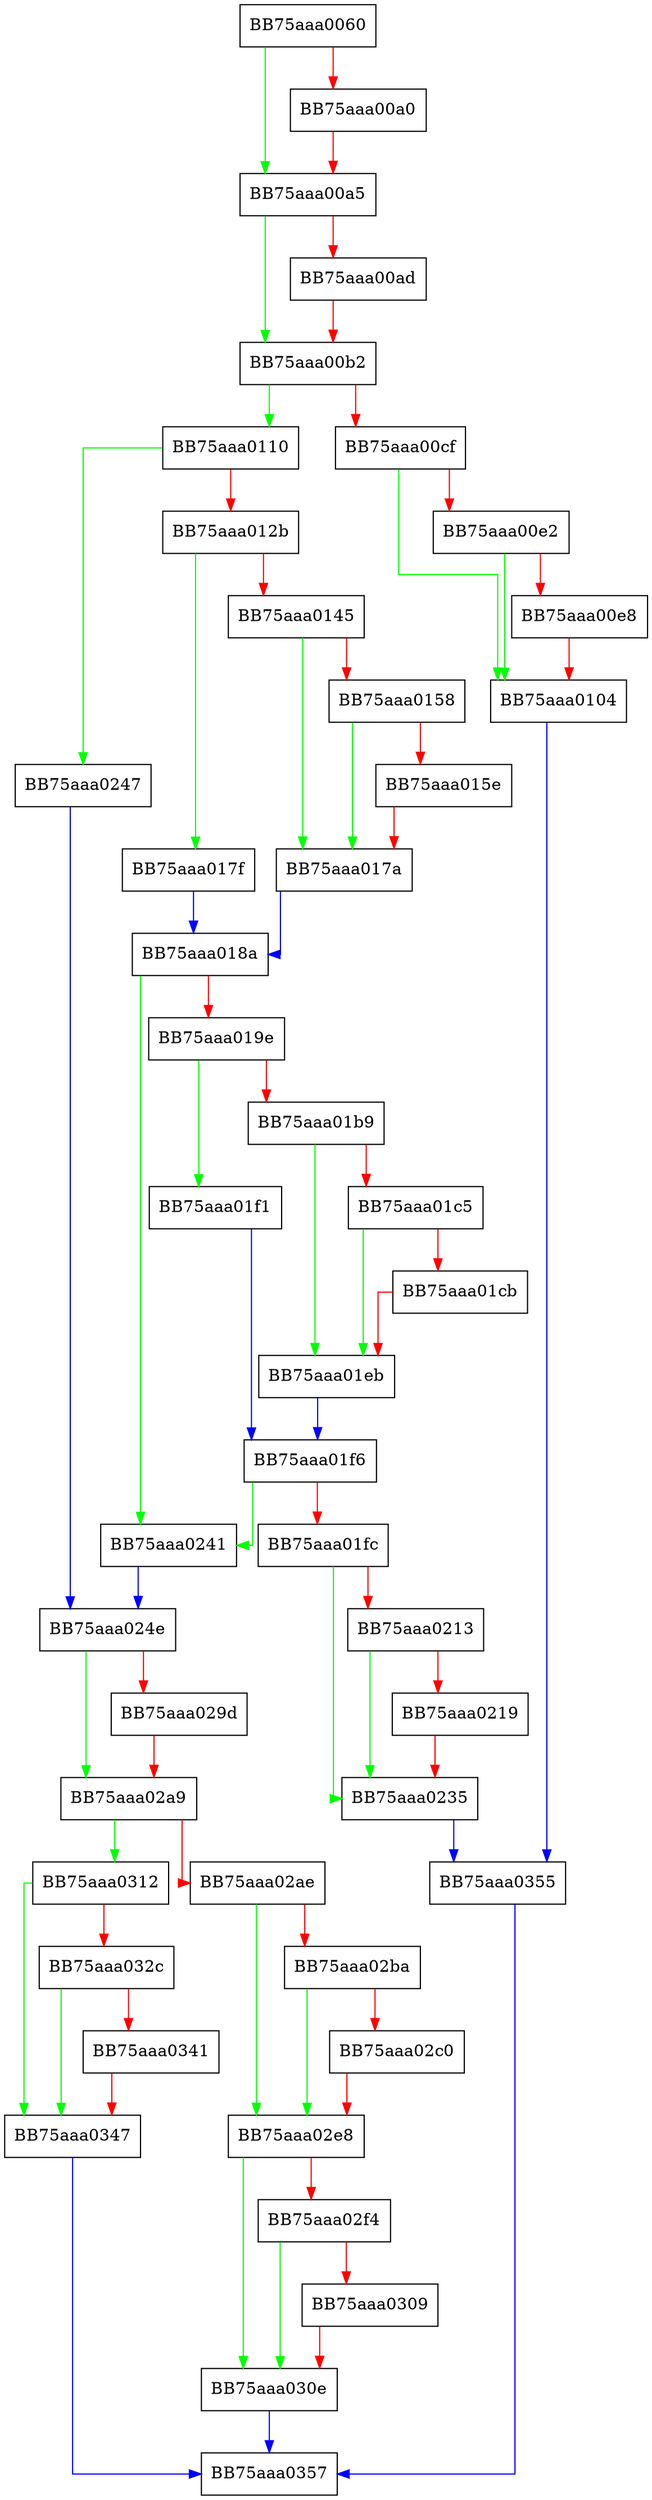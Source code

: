 digraph RpfAPI_ReadSector {
  node [shape="box"];
  graph [splines=ortho];
  BB75aaa0060 -> BB75aaa00a5 [color="green"];
  BB75aaa0060 -> BB75aaa00a0 [color="red"];
  BB75aaa00a0 -> BB75aaa00a5 [color="red"];
  BB75aaa00a5 -> BB75aaa00b2 [color="green"];
  BB75aaa00a5 -> BB75aaa00ad [color="red"];
  BB75aaa00ad -> BB75aaa00b2 [color="red"];
  BB75aaa00b2 -> BB75aaa0110 [color="green"];
  BB75aaa00b2 -> BB75aaa00cf [color="red"];
  BB75aaa00cf -> BB75aaa0104 [color="green"];
  BB75aaa00cf -> BB75aaa00e2 [color="red"];
  BB75aaa00e2 -> BB75aaa0104 [color="green"];
  BB75aaa00e2 -> BB75aaa00e8 [color="red"];
  BB75aaa00e8 -> BB75aaa0104 [color="red"];
  BB75aaa0104 -> BB75aaa0355 [color="blue"];
  BB75aaa0110 -> BB75aaa0247 [color="green"];
  BB75aaa0110 -> BB75aaa012b [color="red"];
  BB75aaa012b -> BB75aaa017f [color="green"];
  BB75aaa012b -> BB75aaa0145 [color="red"];
  BB75aaa0145 -> BB75aaa017a [color="green"];
  BB75aaa0145 -> BB75aaa0158 [color="red"];
  BB75aaa0158 -> BB75aaa017a [color="green"];
  BB75aaa0158 -> BB75aaa015e [color="red"];
  BB75aaa015e -> BB75aaa017a [color="red"];
  BB75aaa017a -> BB75aaa018a [color="blue"];
  BB75aaa017f -> BB75aaa018a [color="blue"];
  BB75aaa018a -> BB75aaa0241 [color="green"];
  BB75aaa018a -> BB75aaa019e [color="red"];
  BB75aaa019e -> BB75aaa01f1 [color="green"];
  BB75aaa019e -> BB75aaa01b9 [color="red"];
  BB75aaa01b9 -> BB75aaa01eb [color="green"];
  BB75aaa01b9 -> BB75aaa01c5 [color="red"];
  BB75aaa01c5 -> BB75aaa01eb [color="green"];
  BB75aaa01c5 -> BB75aaa01cb [color="red"];
  BB75aaa01cb -> BB75aaa01eb [color="red"];
  BB75aaa01eb -> BB75aaa01f6 [color="blue"];
  BB75aaa01f1 -> BB75aaa01f6 [color="blue"];
  BB75aaa01f6 -> BB75aaa0241 [color="green"];
  BB75aaa01f6 -> BB75aaa01fc [color="red"];
  BB75aaa01fc -> BB75aaa0235 [color="green"];
  BB75aaa01fc -> BB75aaa0213 [color="red"];
  BB75aaa0213 -> BB75aaa0235 [color="green"];
  BB75aaa0213 -> BB75aaa0219 [color="red"];
  BB75aaa0219 -> BB75aaa0235 [color="red"];
  BB75aaa0235 -> BB75aaa0355 [color="blue"];
  BB75aaa0241 -> BB75aaa024e [color="blue"];
  BB75aaa0247 -> BB75aaa024e [color="blue"];
  BB75aaa024e -> BB75aaa02a9 [color="green"];
  BB75aaa024e -> BB75aaa029d [color="red"];
  BB75aaa029d -> BB75aaa02a9 [color="red"];
  BB75aaa02a9 -> BB75aaa0312 [color="green"];
  BB75aaa02a9 -> BB75aaa02ae [color="red"];
  BB75aaa02ae -> BB75aaa02e8 [color="green"];
  BB75aaa02ae -> BB75aaa02ba [color="red"];
  BB75aaa02ba -> BB75aaa02e8 [color="green"];
  BB75aaa02ba -> BB75aaa02c0 [color="red"];
  BB75aaa02c0 -> BB75aaa02e8 [color="red"];
  BB75aaa02e8 -> BB75aaa030e [color="green"];
  BB75aaa02e8 -> BB75aaa02f4 [color="red"];
  BB75aaa02f4 -> BB75aaa030e [color="green"];
  BB75aaa02f4 -> BB75aaa0309 [color="red"];
  BB75aaa0309 -> BB75aaa030e [color="red"];
  BB75aaa030e -> BB75aaa0357 [color="blue"];
  BB75aaa0312 -> BB75aaa0347 [color="green"];
  BB75aaa0312 -> BB75aaa032c [color="red"];
  BB75aaa032c -> BB75aaa0347 [color="green"];
  BB75aaa032c -> BB75aaa0341 [color="red"];
  BB75aaa0341 -> BB75aaa0347 [color="red"];
  BB75aaa0347 -> BB75aaa0357 [color="blue"];
  BB75aaa0355 -> BB75aaa0357 [color="blue"];
}